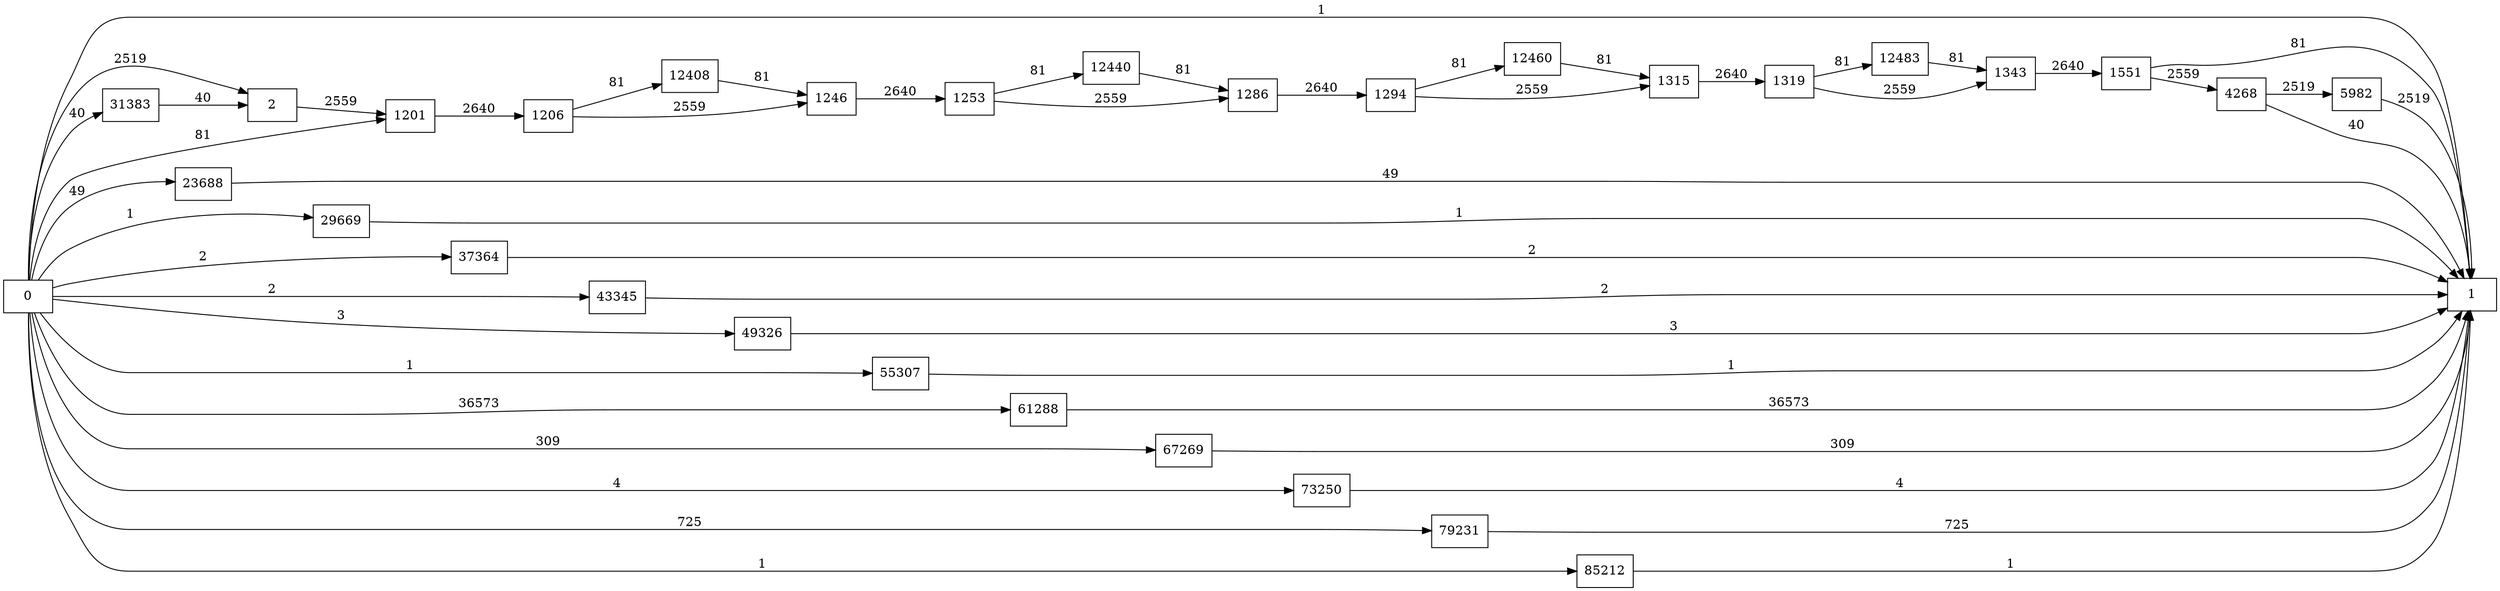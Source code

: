 digraph {
	graph [rankdir=LR]
	node [shape=rectangle]
	2 -> 1201 [label=2559]
	1201 -> 1206 [label=2640]
	1206 -> 1246 [label=2559]
	1206 -> 12408 [label=81]
	1246 -> 1253 [label=2640]
	1253 -> 1286 [label=2559]
	1253 -> 12440 [label=81]
	1286 -> 1294 [label=2640]
	1294 -> 1315 [label=2559]
	1294 -> 12460 [label=81]
	1315 -> 1319 [label=2640]
	1319 -> 1343 [label=2559]
	1319 -> 12483 [label=81]
	1343 -> 1551 [label=2640]
	1551 -> 4268 [label=2559]
	1551 -> 1 [label=81]
	4268 -> 1 [label=40]
	4268 -> 5982 [label=2519]
	5982 -> 1 [label=2519]
	12408 -> 1246 [label=81]
	12440 -> 1286 [label=81]
	12460 -> 1315 [label=81]
	12483 -> 1343 [label=81]
	23688 -> 1 [label=49]
	29669 -> 1 [label=1]
	31383 -> 2 [label=40]
	37364 -> 1 [label=2]
	43345 -> 1 [label=2]
	49326 -> 1 [label=3]
	55307 -> 1 [label=1]
	61288 -> 1 [label=36573]
	67269 -> 1 [label=309]
	73250 -> 1 [label=4]
	79231 -> 1 [label=725]
	85212 -> 1 [label=1]
	0 -> 2 [label=2519]
	0 -> 1 [label=1]
	0 -> 1201 [label=81]
	0 -> 23688 [label=49]
	0 -> 29669 [label=1]
	0 -> 31383 [label=40]
	0 -> 37364 [label=2]
	0 -> 43345 [label=2]
	0 -> 49326 [label=3]
	0 -> 55307 [label=1]
	0 -> 61288 [label=36573]
	0 -> 67269 [label=309]
	0 -> 73250 [label=4]
	0 -> 79231 [label=725]
	0 -> 85212 [label=1]
}
